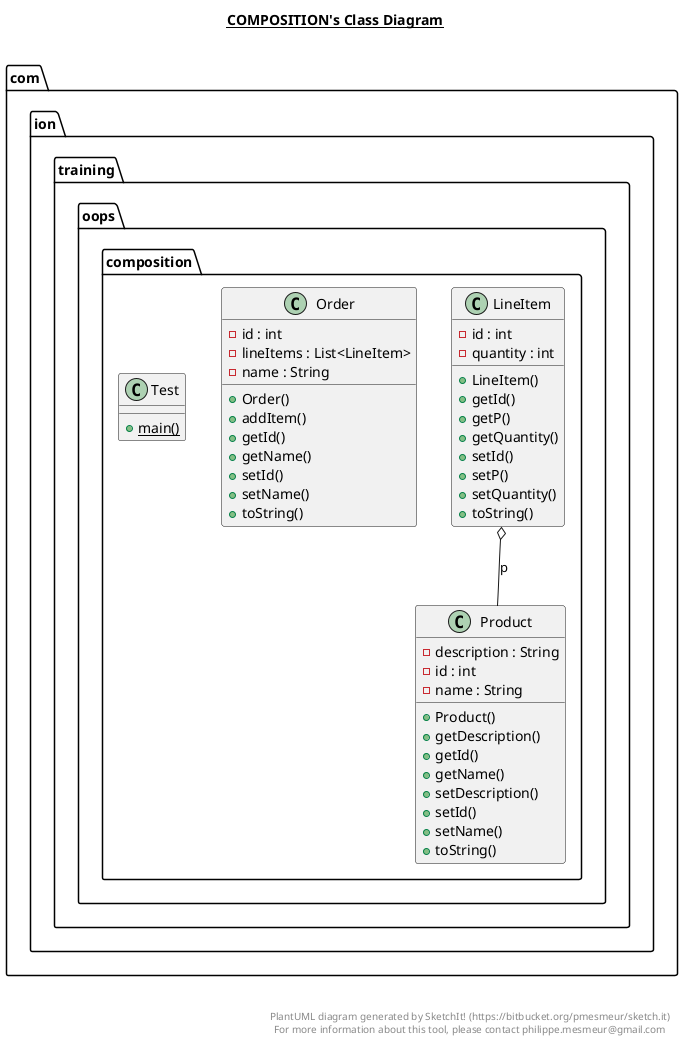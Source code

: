 @startuml

title __COMPOSITION's Class Diagram__\n

  namespace com.ion.training.oops.composition {
    class com.ion.training.oops.composition.LineItem {
        - id : int
        - quantity : int
        + LineItem()
        + getId()
        + getP()
        + getQuantity()
        + setId()
        + setP()
        + setQuantity()
        + toString()
    }
  }
  

  namespace com.ion.training.oops.composition {
    class com.ion.training.oops.composition.Order {
        - id : int
        - lineItems : List<LineItem>
        - name : String
        + Order()
        + addItem()
        + getId()
        + getName()
        + setId()
        + setName()
        + toString()
    }
  }
  

  namespace com.ion.training.oops.composition {
    class com.ion.training.oops.composition.Product {
        - description : String
        - id : int
        - name : String
        + Product()
        + getDescription()
        + getId()
        + getName()
        + setDescription()
        + setId()
        + setName()
        + toString()
    }
  }
  

  namespace com.ion.training.oops.composition {
    class com.ion.training.oops.composition.Test {
        {static} + main()
    }
  }
  

  com.ion.training.oops.composition.LineItem o-- com.ion.training.oops.composition.Product : p


right footer


PlantUML diagram generated by SketchIt! (https://bitbucket.org/pmesmeur/sketch.it)
For more information about this tool, please contact philippe.mesmeur@gmail.com
endfooter

@enduml
